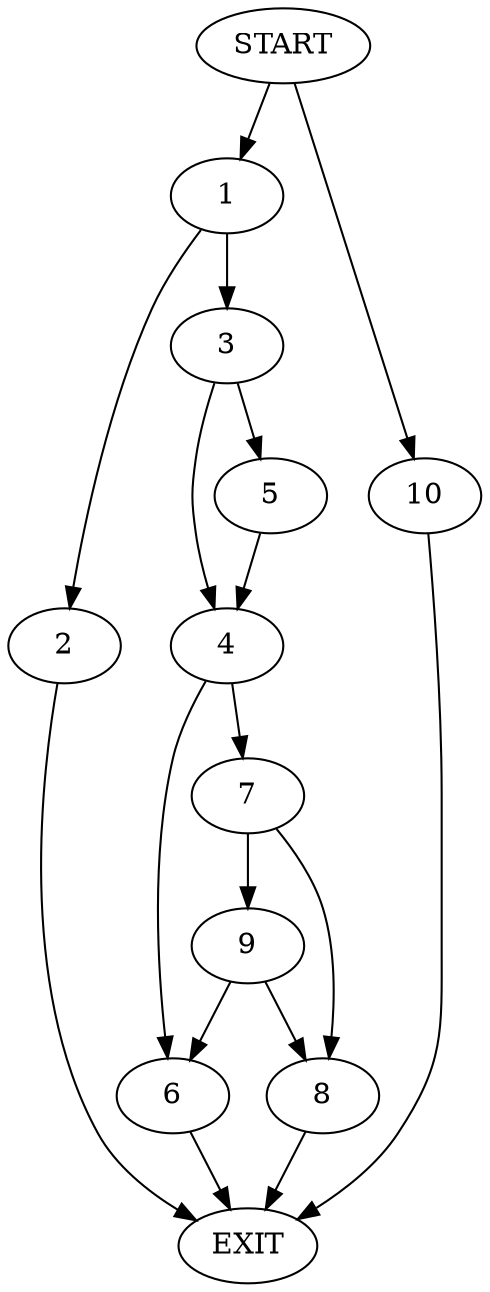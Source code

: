 digraph {
0 [label="START"]
11 [label="EXIT"]
0 -> 1
1 -> 2
1 -> 3
2 -> 11
3 -> 4
3 -> 5
5 -> 4
4 -> 6
4 -> 7
6 -> 11
7 -> 8
7 -> 9
0 -> 10
10 -> 11
8 -> 11
9 -> 8
9 -> 6
}
